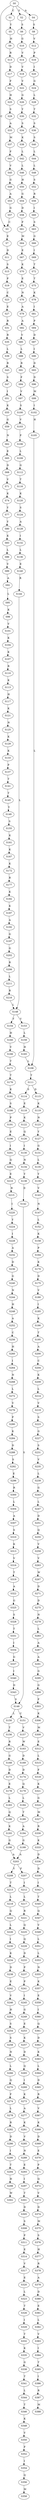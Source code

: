 strict digraph  {
	S0 -> S1 [ label = C ];
	S0 -> S2 [ label = S ];
	S0 -> S3 [ label = C ];
	S0 -> S4 [ label = A ];
	S1 -> S5 [ label = Y ];
	S2 -> S6 [ label = S ];
	S3 -> S7 [ label = E ];
	S4 -> S8 [ label = S ];
	S5 -> S9 [ label = H ];
	S6 -> S10 [ label = G ];
	S7 -> S11 [ label = D ];
	S8 -> S12 [ label = V ];
	S9 -> S13 [ label = R ];
	S10 -> S14 [ label = V ];
	S11 -> S15 [ label = S ];
	S12 -> S16 [ label = P ];
	S13 -> S17 [ label = D ];
	S14 -> S18 [ label = V ];
	S15 -> S19 [ label = P ];
	S16 -> S20 [ label = I ];
	S17 -> S21 [ label = F ];
	S18 -> S22 [ label = V ];
	S19 -> S23 [ label = C ];
	S20 -> S24 [ label = G ];
	S21 -> S25 [ label = H ];
	S22 -> S26 [ label = G ];
	S23 -> S27 [ label = E ];
	S24 -> S28 [ label = L ];
	S25 -> S29 [ label = S ];
	S26 -> S30 [ label = Y ];
	S27 -> S31 [ label = R ];
	S28 -> S32 [ label = T ];
	S29 -> S33 [ label = A ];
	S30 -> S34 [ label = S ];
	S31 -> S35 [ label = R ];
	S32 -> S36 [ label = S ];
	S33 -> S37 [ label = M ];
	S34 -> S38 [ label = K ];
	S35 -> S39 [ label = L ];
	S36 -> S40 [ label = S ];
	S37 -> S41 [ label = F ];
	S38 -> S42 [ label = L ];
	S39 -> S43 [ label = R ];
	S40 -> S44 [ label = L ];
	S41 -> S45 [ label = V ];
	S42 -> S46 [ label = L ];
	S43 -> S47 [ label = S ];
	S44 -> S48 [ label = L ];
	S45 -> S49 [ label = G ];
	S46 -> S50 [ label = H ];
	S47 -> S51 [ label = I ];
	S48 -> S52 [ label = S ];
	S49 -> S53 [ label = A ];
	S50 -> S54 [ label = G ];
	S51 -> S55 [ label = K ];
	S52 -> S56 [ label = R ];
	S53 -> S57 [ label = G ];
	S54 -> S58 [ label = D ];
	S55 -> S59 [ label = G ];
	S56 -> S60 [ label = I ];
	S57 -> S3 [ label = C ];
	S58 -> S61 [ label = F ];
	S59 -> S62 [ label = N ];
	S60 -> S63 [ label = S ];
	S61 -> S64 [ label = M ];
	S62 -> S65 [ label = E ];
	S63 -> S66 [ label = G ];
	S64 -> S67 [ label = E ];
	S65 -> S68 [ label = D ];
	S66 -> S69 [ label = I ];
	S67 -> S70 [ label = K ];
	S68 -> S71 [ label = V ];
	S69 -> S72 [ label = T ];
	S70 -> S73 [ label = E ];
	S71 -> S74 [ label = K ];
	S72 -> S75 [ label = T ];
	S73 -> S76 [ label = N ];
	S74 -> S77 [ label = Y ];
	S75 -> S78 [ label = K ];
	S76 -> S79 [ label = A ];
	S77 -> S80 [ label = Y ];
	S78 -> S81 [ label = I ];
	S79 -> S82 [ label = A ];
	S80 -> S83 [ label = K ];
	S81 -> S84 [ label = P ];
	S82 -> S85 [ label = V ];
	S83 -> S86 [ label = L ];
	S84 -> S87 [ label = D ];
	S85 -> S88 [ label = L ];
	S86 -> S89 [ label = V ];
	S87 -> S90 [ label = I ];
	S88 -> S91 [ label = R ];
	S89 -> S92 [ label = A ];
	S90 -> S93 [ label = D ];
	S91 -> S94 [ label = F ];
	S92 -> S95 [ label = L ];
	S93 -> S96 [ label = D ];
	S94 -> S97 [ label = V ];
	S95 -> S98 [ label = K ];
	S96 -> S99 [ label = M ];
	S97 -> S100 [ label = S ];
	S98 -> S101 [ label = V ];
	S99 -> S102 [ label = I ];
	S100 -> S103 [ label = V ];
	S101 -> S104 [ label = K ];
	S102 -> S105 [ label = H ];
	S103 -> S106 [ label = P ];
	S104 -> S107 [ label = K ];
	S105 -> S108 [ label = L ];
	S106 -> S109 [ label = L ];
	S107 -> S110 [ label = R ];
	S108 -> S111 [ label = T ];
	S109 -> S112 [ label = G ];
	S110 -> S113 [ label = K ];
	S111 -> S114 [ label = S ];
	S111 -> S115 [ label = D ];
	S112 -> S116 [ label = T ];
	S113 -> S117 [ label = H ];
	S114 -> S118 [ label = E ];
	S115 -> S119 [ label = K ];
	S116 -> S120 [ label = K ];
	S117 -> S121 [ label = K ];
	S118 -> S122 [ label = K ];
	S119 -> S123 [ label = N ];
	S120 -> S124 [ label = S ];
	S121 -> S125 [ label = N ];
	S122 -> S126 [ label = Q ];
	S123 -> S127 [ label = Y ];
	S124 -> S128 [ label = A ];
	S125 -> S129 [ label = K ];
	S126 -> S130 [ label = I ];
	S127 -> S131 [ label = G ];
	S128 -> S132 [ label = I ];
	S129 -> S133 [ label = K ];
	S130 -> S134 [ label = N ];
	S131 -> S135 [ label = L ];
	S132 -> S136 [ label = L ];
	S133 -> S137 [ label = P ];
	S134 -> S138 [ label = Y ];
	S135 -> S139 [ label = Y ];
	S136 -> S140 [ label = E ];
	S137 -> S141 [ label = T ];
	S138 -> S142 [ label = D ];
	S139 -> S143 [ label = V ];
	S140 -> S144 [ label = R ];
	S141 -> S145 [ label = T ];
	S142 -> S146 [ label = S ];
	S143 -> S147 [ label = N ];
	S144 -> S148 [ label = L ];
	S145 -> S149 [ label = Y ];
	S146 -> S150 [ label = L ];
	S146 -> S151 [ label = C ];
	S147 -> S152 [ label = L ];
	S148 -> S153 [ label = V ];
	S148 -> S154 [ label = Y ];
	S149 -> S155 [ label = S ];
	S150 -> S156 [ label = T ];
	S151 -> S157 [ label = V ];
	S152 -> S158 [ label = K ];
	S153 -> S159 [ label = L ];
	S154 -> S160 [ label = H ];
	S155 -> S161 [ label = K ];
	S156 -> S162 [ label = R ];
	S157 -> S163 [ label = W ];
	S158 -> S164 [ label = P ];
	S159 -> S165 [ label = H ];
	S160 -> S166 [ label = V ];
	S161 -> S167 [ label = K ];
	S162 -> S168 [ label = G ];
	S163 -> S169 [ label = D ];
	S164 -> S170 [ label = K ];
	S165 -> S108 [ label = L ];
	S166 -> S171 [ label = T ];
	S167 -> S172 [ label = K ];
	S168 -> S173 [ label = D ];
	S169 -> S174 [ label = D ];
	S170 -> S175 [ label = D ];
	S171 -> S176 [ label = T ];
	S172 -> S177 [ label = R ];
	S173 -> S178 [ label = E ];
	S174 -> S179 [ label = Q ];
	S175 -> S180 [ label = V ];
	S176 -> S181 [ label = K ];
	S177 -> S182 [ label = K ];
	S178 -> S183 [ label = L ];
	S179 -> S184 [ label = L ];
	S180 -> S185 [ label = I ];
	S181 -> S186 [ label = S ];
	S182 -> S187 [ label = K ];
	S183 -> S188 [ label = Q ];
	S184 -> S189 [ label = T ];
	S185 -> S190 [ label = K ];
	S186 -> S191 [ label = P ];
	S187 -> S192 [ label = A ];
	S188 -> S193 [ label = K ];
	S189 -> S194 [ label = A ];
	S190 -> S195 [ label = T ];
	S191 -> S196 [ label = E ];
	S192 -> S197 [ label = G ];
	S193 -> S198 [ label = G ];
	S194 -> S199 [ label = G ];
	S195 -> S200 [ label = A ];
	S196 -> S201 [ label = I ];
	S197 -> S202 [ label = G ];
	S198 -> S203 [ label = A ];
	S199 -> S203 [ label = A ];
	S200 -> S204 [ label = C ];
	S201 -> S205 [ label = Q ];
	S202 -> S206 [ label = R ];
	S203 -> S207 [ label = F ];
	S203 -> S208 [ label = Y ];
	S204 -> S209 [ label = K ];
	S205 -> S210 [ label = E ];
	S206 -> S211 [ label = L ];
	S207 -> S212 [ label = I ];
	S208 -> S213 [ label = T ];
	S209 -> S214 [ label = L ];
	S210 -> S215 [ label = R ];
	S211 -> S216 [ label = R ];
	S212 -> S217 [ label = L ];
	S213 -> S218 [ label = L ];
	S214 -> S219 [ label = V ];
	S215 -> S220 [ label = I ];
	S216 -> S148 [ label = L ];
	S217 -> S221 [ label = R ];
	S218 -> S222 [ label = Q ];
	S219 -> S223 [ label = S ];
	S220 -> S224 [ label = Y ];
	S221 -> S225 [ label = Q ];
	S222 -> S226 [ label = L ];
	S223 -> S227 [ label = G ];
	S224 -> S228 [ label = I ];
	S225 -> S229 [ label = Q ];
	S226 -> S230 [ label = I ];
	S227 -> S231 [ label = S ];
	S228 -> S232 [ label = A ];
	S229 -> S233 [ label = D ];
	S230 -> S234 [ label = K ];
	S231 -> S235 [ label = V ];
	S232 -> S236 [ label = D ];
	S233 -> S237 [ label = P ];
	S234 -> S238 [ label = D ];
	S235 -> S239 [ label = L ];
	S236 -> S240 [ label = G ];
	S237 -> S241 [ label = P ];
	S238 -> S242 [ label = E ];
	S239 -> S243 [ label = G ];
	S240 -> S244 [ label = N ];
	S241 -> S245 [ label = I ];
	S242 -> S246 [ label = V ];
	S243 -> S247 [ label = L ];
	S244 -> S248 [ label = H ];
	S245 -> S249 [ label = G ];
	S246 -> S250 [ label = H ];
	S247 -> S251 [ label = D ];
	S248 -> S252 [ label = A ];
	S249 -> S253 [ label = E ];
	S250 -> S254 [ label = S ];
	S251 -> S255 [ label = Q ];
	S252 -> S256 [ label = C ];
	S253 -> S257 [ label = K ];
	S254 -> S258 [ label = S ];
	S255 -> S259 [ label = V ];
	S256 -> S260 [ label = H ];
	S257 -> S261 [ label = D ];
	S258 -> S262 [ label = N ];
	S259 -> S263 [ label = V ];
	S260 -> S264 [ label = I ];
	S261 -> S265 [ label = Q ];
	S262 -> S266 [ label = L ];
	S263 -> S267 [ label = W ];
	S264 -> S268 [ label = N ];
	S265 -> S269 [ label = I ];
	S266 -> S270 [ label = Q ];
	S267 -> S271 [ label = D ];
	S268 -> S272 [ label = L ];
	S269 -> S273 [ label = K ];
	S270 -> S274 [ label = F ];
	S271 -> S275 [ label = D ];
	S272 -> S276 [ label = V ];
	S273 -> S277 [ label = A ];
	S274 -> S278 [ label = L ];
	S275 -> S279 [ label = N ];
	S276 -> S280 [ label = P ];
	S277 -> S281 [ label = K ];
	S278 -> S282 [ label = R ];
	S279 -> S283 [ label = L ];
	S280 -> S284 [ label = K ];
	S281 -> S285 [ label = V ];
	S282 -> S286 [ label = D ];
	S283 -> S287 [ label = A ];
	S284 -> S288 [ label = D ];
	S285 -> S289 [ label = N ];
	S286 -> S290 [ label = I ];
	S287 -> S291 [ label = A ];
	S288 -> S292 [ label = S ];
	S289 -> S293 [ label = E ];
	S290 -> S294 [ label = T ];
	S291 -> S295 [ label = G ];
	S292 -> S296 [ label = E ];
	S293 -> S297 [ label = I ];
	S294 -> S298 [ label = H ];
	S295 -> S299 [ label = G ];
	S296 -> S300 [ label = R ];
	S297 -> S301 [ label = T ];
	S298 -> S302 [ label = W ];
	S299 -> S303 [ label = F ];
	S300 -> S304 [ label = L ];
	S301 -> S305 [ label = D ];
	S303 -> S306 [ label = K ];
	S304 -> S307 [ label = A ];
	S305 -> S308 [ label = S ];
	S306 -> S309 [ label = M ];
	S307 -> S310 [ label = S ];
	S308 -> S311 [ label = P ];
	S309 -> S312 [ label = E ];
	S310 -> S313 [ label = K ];
	S311 -> S314 [ label = E ];
	S312 -> S315 [ label = L ];
	S313 -> S316 [ label = V ];
	S314 -> S317 [ label = V ];
	S315 -> S318 [ label = F ];
	S316 -> S319 [ label = T ];
	S317 -> S320 [ label = E ];
	S318 -> S321 [ label = K ];
	S319 -> S322 [ label = A ];
	S320 -> S323 [ label = L ];
	S321 -> S324 [ label = G ];
	S322 -> S325 [ label = G ];
	S323 -> S326 [ label = T ];
	S324 -> S327 [ label = M ];
	S325 -> S328 [ label = S ];
	S326 -> S329 [ label = I ];
	S327 -> S330 [ label = R ];
	S328 -> S331 [ label = T ];
	S329 -> S332 [ label = T ];
	S330 -> S333 [ label = K ];
	S331 -> S334 [ label = I ];
	S332 -> S335 [ label = K ];
	S333 -> S336 [ label = D ];
	S334 -> S337 [ label = G ];
	S335 -> S338 [ label = G ];
	S336 -> S339 [ label = D ];
	S337 -> S340 [ label = I ];
	S338 -> S341 [ label = T ];
	S339 -> S342 [ label = I ];
	S340 -> S343 [ label = D ];
	S341 -> S344 [ label = L ];
	S342 -> S345 [ label = T ];
	S343 -> S146 [ label = S ];
	S344 -> S346 [ label = T ];
	S345 -> S347 [ label = Q ];
	S346 -> S348 [ label = K ];
	S347 -> S349 [ label = V ];
	S348 -> S350 [ label = V ];
	S349 -> S351 [ label = L ];
	S350 -> S352 [ label = F ];
	S351 -> S353 [ label = L ];
	S352 -> S354 [ label = I ];
	S353 -> S355 [ label = N ];
	S354 -> S356 [ label = Q ];
	S355 -> S357 [ label = K ];
	S356 -> S358 [ label = M ];
	S357 -> S359 [ label = E ];
	S359 -> S360 [ label = I ];
	S360 -> S361 [ label = Q ];
	S361 -> S362 [ label = D ];
	S362 -> S363 [ label = K ];
	S363 -> S364 [ label = L ];
	S364 -> S365 [ label = D ];
	S365 -> S366 [ label = R ];
	S366 -> S367 [ label = V ];
	S367 -> S368 [ label = K ];
	S368 -> S369 [ label = D ];
	S369 -> S370 [ label = E ];
	S370 -> S371 [ label = P ];
	S371 -> S372 [ label = Q ];
	S372 -> S373 [ label = V ];
	S373 -> S374 [ label = D ];
	S374 -> S375 [ label = M ];
	S375 -> S376 [ label = S ];
	S376 -> S377 [ label = H ];
	S377 -> S378 [ label = R ];
	S378 -> S379 [ label = A ];
	S379 -> S380 [ label = D ];
	S380 -> S381 [ label = E ];
	S381 -> S382 [ label = L ];
	S382 -> S383 [ label = V ];
	S383 -> S384 [ label = I ];
	S384 -> S385 [ label = T ];
	S385 -> S386 [ label = I ];
	S386 -> S387 [ label = R ];
	S387 -> S388 [ label = M ];
}
